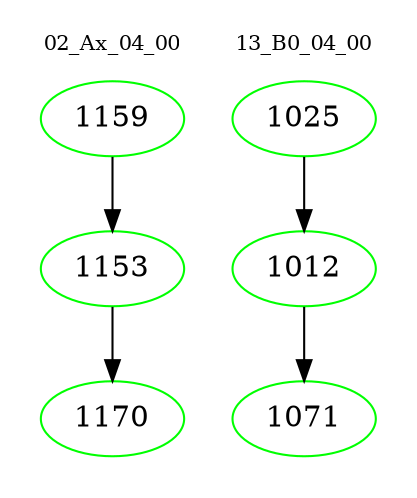 digraph{
subgraph cluster_0 {
color = white
label = "02_Ax_04_00";
fontsize=10;
T0_1159 [label="1159", color="green"]
T0_1159 -> T0_1153 [color="black"]
T0_1153 [label="1153", color="green"]
T0_1153 -> T0_1170 [color="black"]
T0_1170 [label="1170", color="green"]
}
subgraph cluster_1 {
color = white
label = "13_B0_04_00";
fontsize=10;
T1_1025 [label="1025", color="green"]
T1_1025 -> T1_1012 [color="black"]
T1_1012 [label="1012", color="green"]
T1_1012 -> T1_1071 [color="black"]
T1_1071 [label="1071", color="green"]
}
}
